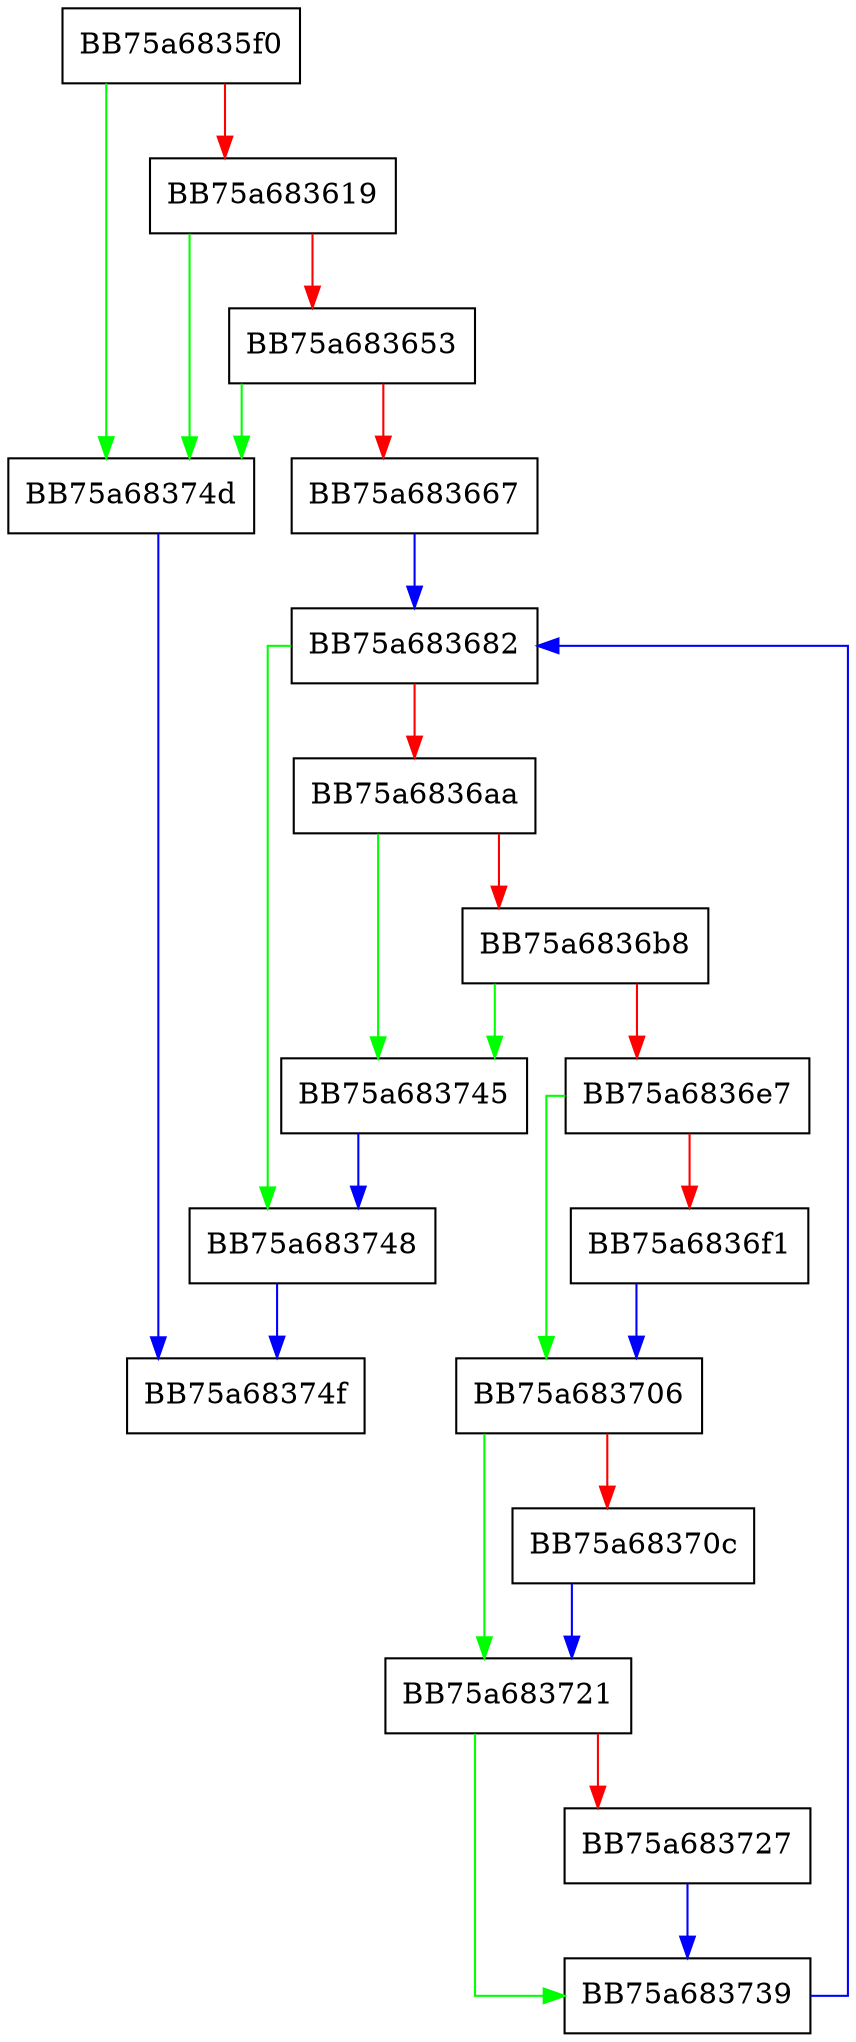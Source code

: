 digraph get_normalized_features {
  node [shape="box"];
  graph [splines=ortho];
  BB75a6835f0 -> BB75a68374d [color="green"];
  BB75a6835f0 -> BB75a683619 [color="red"];
  BB75a683619 -> BB75a68374d [color="green"];
  BB75a683619 -> BB75a683653 [color="red"];
  BB75a683653 -> BB75a68374d [color="green"];
  BB75a683653 -> BB75a683667 [color="red"];
  BB75a683667 -> BB75a683682 [color="blue"];
  BB75a683682 -> BB75a683748 [color="green"];
  BB75a683682 -> BB75a6836aa [color="red"];
  BB75a6836aa -> BB75a683745 [color="green"];
  BB75a6836aa -> BB75a6836b8 [color="red"];
  BB75a6836b8 -> BB75a683745 [color="green"];
  BB75a6836b8 -> BB75a6836e7 [color="red"];
  BB75a6836e7 -> BB75a683706 [color="green"];
  BB75a6836e7 -> BB75a6836f1 [color="red"];
  BB75a6836f1 -> BB75a683706 [color="blue"];
  BB75a683706 -> BB75a683721 [color="green"];
  BB75a683706 -> BB75a68370c [color="red"];
  BB75a68370c -> BB75a683721 [color="blue"];
  BB75a683721 -> BB75a683739 [color="green"];
  BB75a683721 -> BB75a683727 [color="red"];
  BB75a683727 -> BB75a683739 [color="blue"];
  BB75a683739 -> BB75a683682 [color="blue"];
  BB75a683745 -> BB75a683748 [color="blue"];
  BB75a683748 -> BB75a68374f [color="blue"];
  BB75a68374d -> BB75a68374f [color="blue"];
}